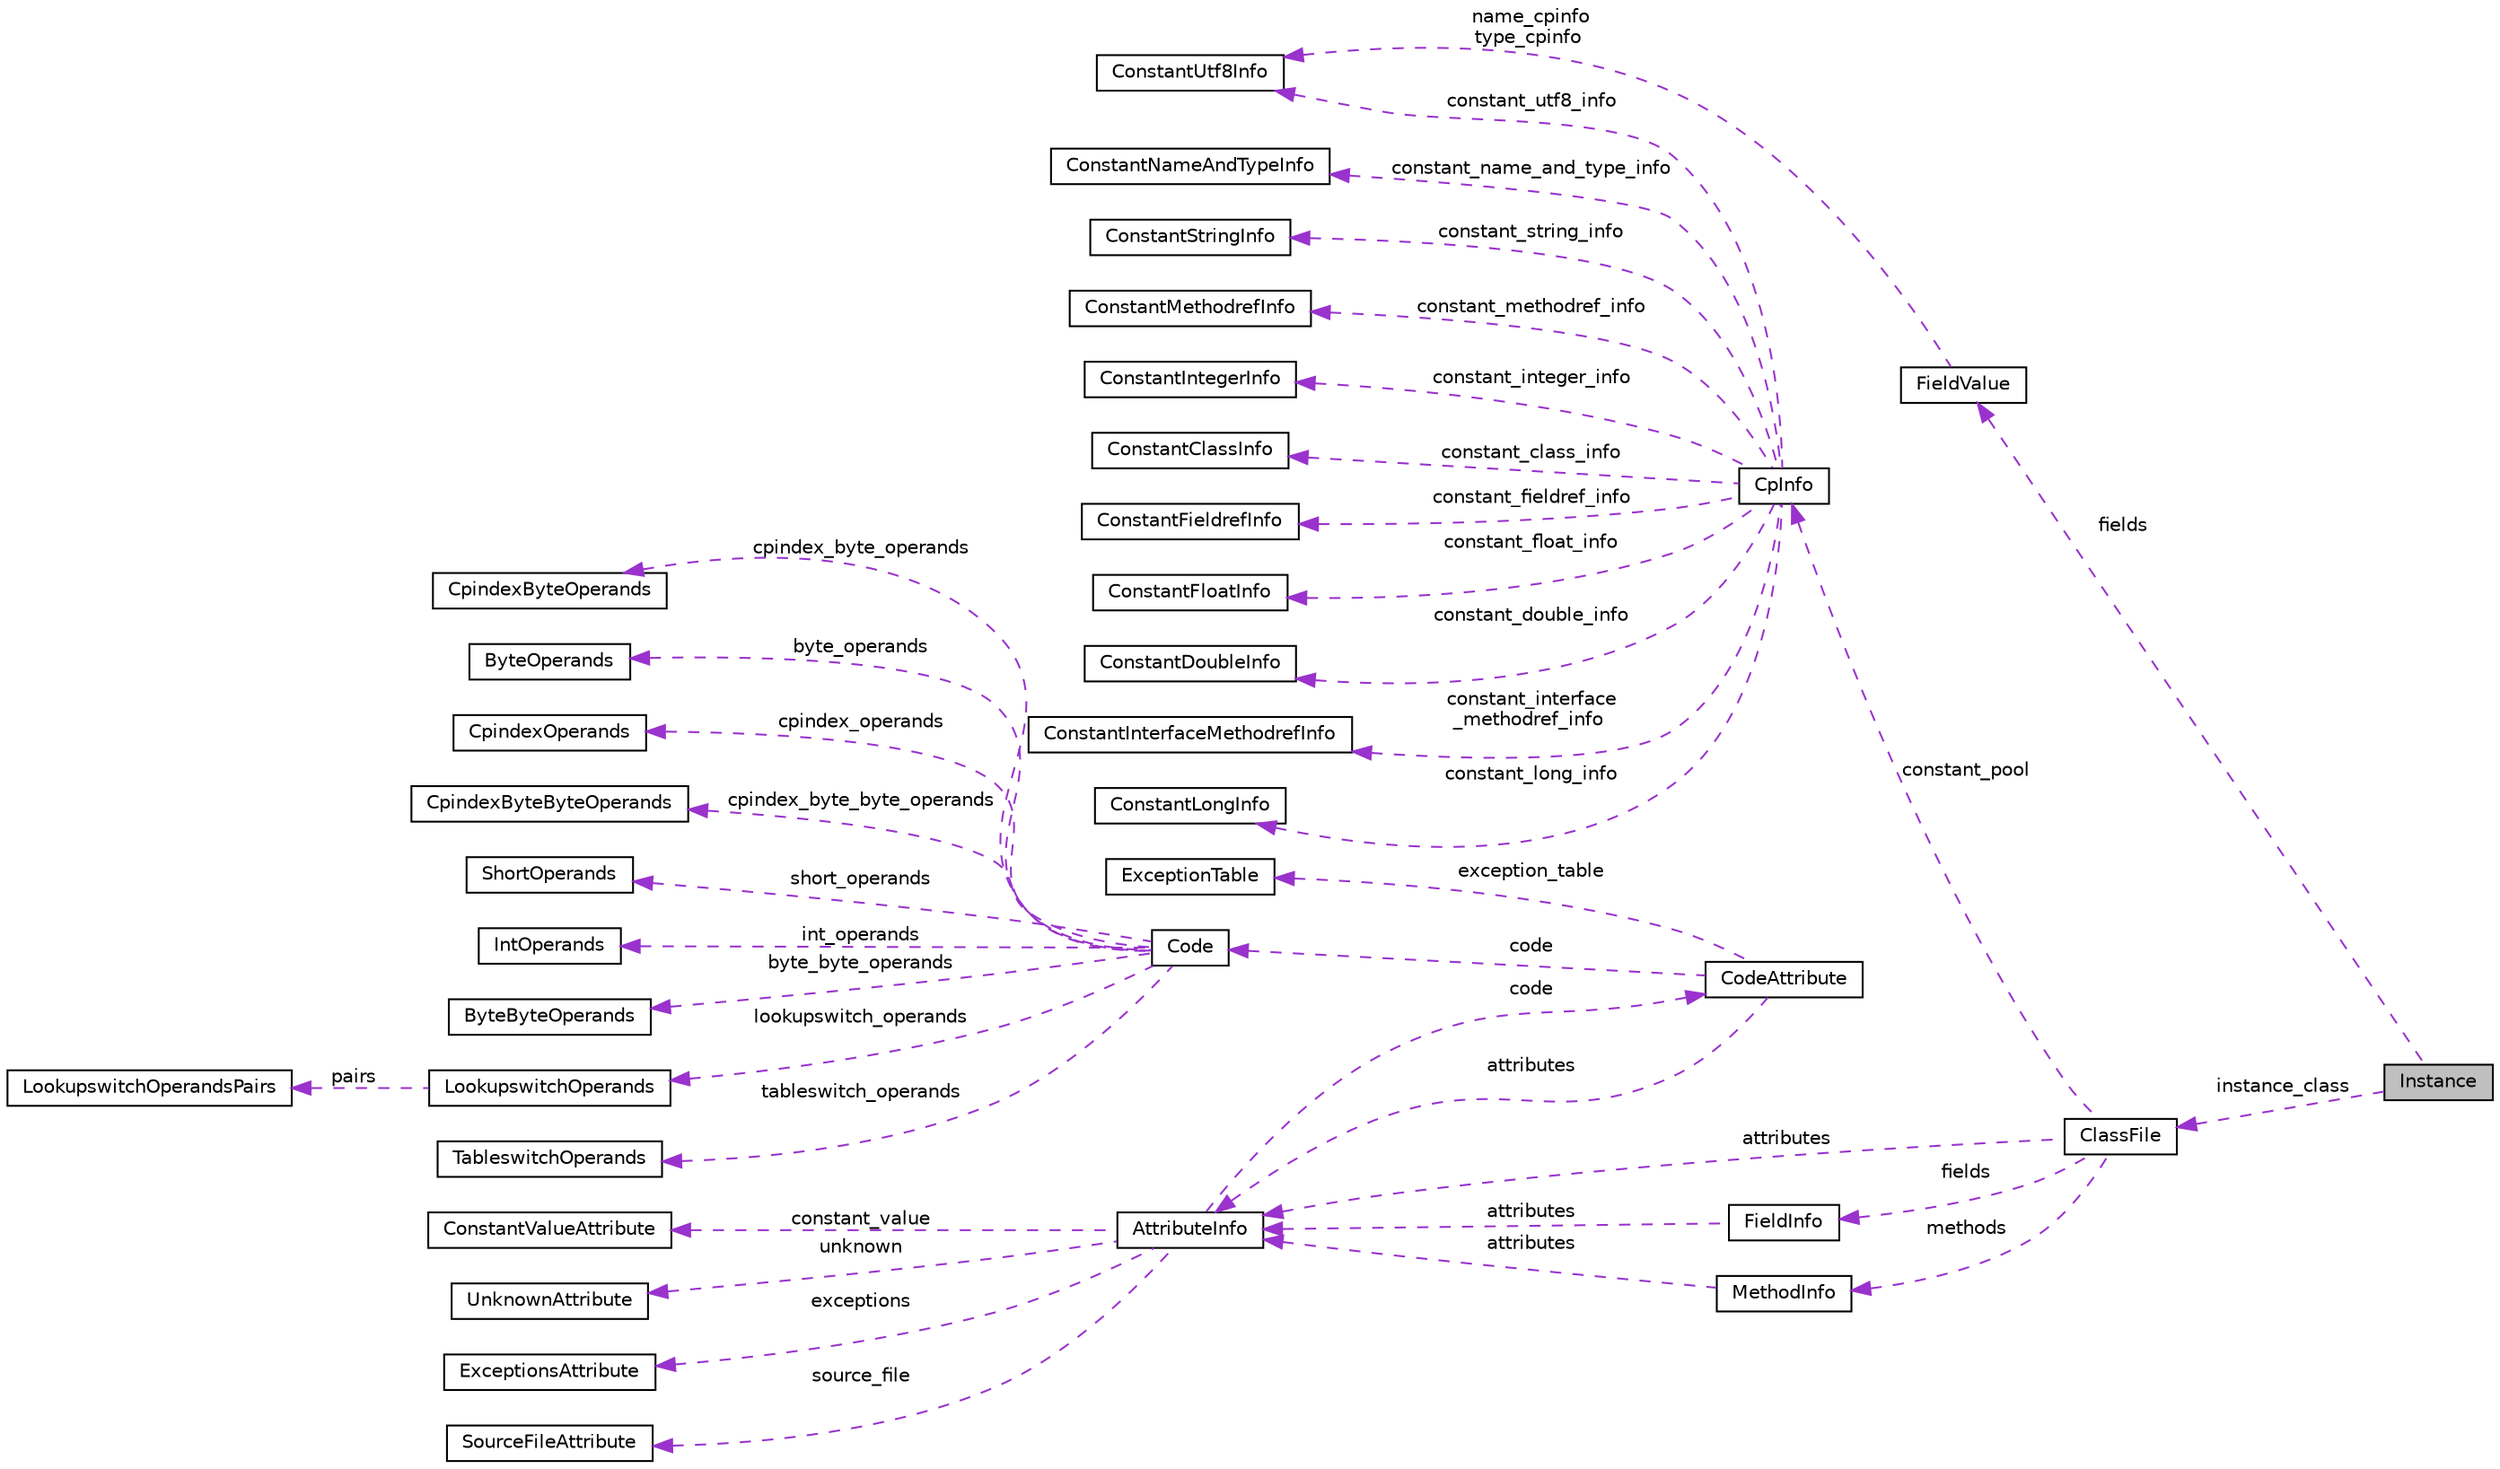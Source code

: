 digraph "Instance"
{
 // LATEX_PDF_SIZE
  edge [fontname="Helvetica",fontsize="10",labelfontname="Helvetica",labelfontsize="10"];
  node [fontname="Helvetica",fontsize="10",shape=record];
  rankdir="LR";
  Node1 [label="Instance",height=0.2,width=0.4,color="black", fillcolor="grey75", style="filled", fontcolor="black",tooltip=" "];
  Node2 -> Node1 [dir="back",color="darkorchid3",fontsize="10",style="dashed",label=" instance_class" ,fontname="Helvetica"];
  Node2 [label="ClassFile",height=0.2,width=0.4,color="black", fillcolor="white", style="filled",URL="$structClassFile.html",tooltip=" "];
  Node3 -> Node2 [dir="back",color="darkorchid3",fontsize="10",style="dashed",label=" attributes" ,fontname="Helvetica"];
  Node3 [label="AttributeInfo",height=0.2,width=0.4,color="black", fillcolor="white", style="filled",URL="$structAttributeInfo.html",tooltip=" "];
  Node4 -> Node3 [dir="back",color="darkorchid3",fontsize="10",style="dashed",label=" unknown" ,fontname="Helvetica"];
  Node4 [label="UnknownAttribute",height=0.2,width=0.4,color="black", fillcolor="white", style="filled",URL="$structUnknownAttribute.html",tooltip=" "];
  Node5 -> Node3 [dir="back",color="darkorchid3",fontsize="10",style="dashed",label=" exceptions" ,fontname="Helvetica"];
  Node5 [label="ExceptionsAttribute",height=0.2,width=0.4,color="black", fillcolor="white", style="filled",URL="$structExceptionsAttribute.html",tooltip=" "];
  Node6 -> Node3 [dir="back",color="darkorchid3",fontsize="10",style="dashed",label=" source_file" ,fontname="Helvetica"];
  Node6 [label="SourceFileAttribute",height=0.2,width=0.4,color="black", fillcolor="white", style="filled",URL="$structSourceFileAttribute.html",tooltip=" "];
  Node7 -> Node3 [dir="back",color="darkorchid3",fontsize="10",style="dashed",label=" code" ,fontname="Helvetica"];
  Node7 [label="CodeAttribute",height=0.2,width=0.4,color="black", fillcolor="white", style="filled",URL="$structCodeAttribute.html",tooltip=" "];
  Node3 -> Node7 [dir="back",color="darkorchid3",fontsize="10",style="dashed",label=" attributes" ,fontname="Helvetica"];
  Node8 -> Node7 [dir="back",color="darkorchid3",fontsize="10",style="dashed",label=" code" ,fontname="Helvetica"];
  Node8 [label="Code",height=0.2,width=0.4,color="black", fillcolor="white", style="filled",URL="$structCode.html",tooltip=" "];
  Node9 -> Node8 [dir="back",color="darkorchid3",fontsize="10",style="dashed",label=" short_operands" ,fontname="Helvetica"];
  Node9 [label="ShortOperands",height=0.2,width=0.4,color="black", fillcolor="white", style="filled",URL="$structShortOperands.html",tooltip=" "];
  Node10 -> Node8 [dir="back",color="darkorchid3",fontsize="10",style="dashed",label=" int_operands" ,fontname="Helvetica"];
  Node10 [label="IntOperands",height=0.2,width=0.4,color="black", fillcolor="white", style="filled",URL="$structIntOperands.html",tooltip=" "];
  Node11 -> Node8 [dir="back",color="darkorchid3",fontsize="10",style="dashed",label=" byte_byte_operands" ,fontname="Helvetica"];
  Node11 [label="ByteByteOperands",height=0.2,width=0.4,color="black", fillcolor="white", style="filled",URL="$structByteByteOperands.html",tooltip=" "];
  Node12 -> Node8 [dir="back",color="darkorchid3",fontsize="10",style="dashed",label=" lookupswitch_operands" ,fontname="Helvetica"];
  Node12 [label="LookupswitchOperands",height=0.2,width=0.4,color="black", fillcolor="white", style="filled",URL="$structLookupswitchOperands.html",tooltip=" "];
  Node13 -> Node12 [dir="back",color="darkorchid3",fontsize="10",style="dashed",label=" pairs" ,fontname="Helvetica"];
  Node13 [label="LookupswitchOperandsPairs",height=0.2,width=0.4,color="black", fillcolor="white", style="filled",URL="$structLookupswitchOperandsPairs.html",tooltip=" "];
  Node14 -> Node8 [dir="back",color="darkorchid3",fontsize="10",style="dashed",label=" tableswitch_operands" ,fontname="Helvetica"];
  Node14 [label="TableswitchOperands",height=0.2,width=0.4,color="black", fillcolor="white", style="filled",URL="$structTableswitchOperands.html",tooltip=" "];
  Node15 -> Node8 [dir="back",color="darkorchid3",fontsize="10",style="dashed",label=" cpindex_byte_operands" ,fontname="Helvetica"];
  Node15 [label="CpindexByteOperands",height=0.2,width=0.4,color="black", fillcolor="white", style="filled",URL="$structCpindexByteOperands.html",tooltip=" "];
  Node16 -> Node8 [dir="back",color="darkorchid3",fontsize="10",style="dashed",label=" byte_operands" ,fontname="Helvetica"];
  Node16 [label="ByteOperands",height=0.2,width=0.4,color="black", fillcolor="white", style="filled",URL="$structByteOperands.html",tooltip=" "];
  Node17 -> Node8 [dir="back",color="darkorchid3",fontsize="10",style="dashed",label=" cpindex_operands" ,fontname="Helvetica"];
  Node17 [label="CpindexOperands",height=0.2,width=0.4,color="black", fillcolor="white", style="filled",URL="$structCpindexOperands.html",tooltip=" "];
  Node18 -> Node8 [dir="back",color="darkorchid3",fontsize="10",style="dashed",label=" cpindex_byte_byte_operands" ,fontname="Helvetica"];
  Node18 [label="CpindexByteByteOperands",height=0.2,width=0.4,color="black", fillcolor="white", style="filled",URL="$structCpindexByteByteOperands.html",tooltip=" "];
  Node19 -> Node7 [dir="back",color="darkorchid3",fontsize="10",style="dashed",label=" exception_table" ,fontname="Helvetica"];
  Node19 [label="ExceptionTable",height=0.2,width=0.4,color="black", fillcolor="white", style="filled",URL="$structExceptionTable.html",tooltip=" "];
  Node20 -> Node3 [dir="back",color="darkorchid3",fontsize="10",style="dashed",label=" constant_value" ,fontname="Helvetica"];
  Node20 [label="ConstantValueAttribute",height=0.2,width=0.4,color="black", fillcolor="white", style="filled",URL="$structConstantValueAttribute.html",tooltip="É atributo."];
  Node21 -> Node2 [dir="back",color="darkorchid3",fontsize="10",style="dashed",label=" constant_pool" ,fontname="Helvetica"];
  Node21 [label="CpInfo",height=0.2,width=0.4,color="black", fillcolor="white", style="filled",URL="$structCpInfo.html",tooltip=" "];
  Node22 -> Node21 [dir="back",color="darkorchid3",fontsize="10",style="dashed",label=" constant_double_info" ,fontname="Helvetica"];
  Node22 [label="ConstantDoubleInfo",height=0.2,width=0.4,color="black", fillcolor="white", style="filled",URL="$structConstantDoubleInfo.html",tooltip=" "];
  Node23 -> Node21 [dir="back",color="darkorchid3",fontsize="10",style="dashed",label=" constant_interface\l_methodref_info" ,fontname="Helvetica"];
  Node23 [label="ConstantInterfaceMethodrefInfo",height=0.2,width=0.4,color="black", fillcolor="white", style="filled",URL="$structConstantInterfaceMethodrefInfo.html",tooltip=" "];
  Node24 -> Node21 [dir="back",color="darkorchid3",fontsize="10",style="dashed",label=" constant_long_info" ,fontname="Helvetica"];
  Node24 [label="ConstantLongInfo",height=0.2,width=0.4,color="black", fillcolor="white", style="filled",URL="$structConstantLongInfo.html",tooltip=" "];
  Node25 -> Node21 [dir="back",color="darkorchid3",fontsize="10",style="dashed",label=" constant_utf8_info" ,fontname="Helvetica"];
  Node25 [label="ConstantUtf8Info",height=0.2,width=0.4,color="black", fillcolor="white", style="filled",URL="$structConstantUtf8Info.html",tooltip=" "];
  Node26 -> Node21 [dir="back",color="darkorchid3",fontsize="10",style="dashed",label=" constant_name_and_type_info" ,fontname="Helvetica"];
  Node26 [label="ConstantNameAndTypeInfo",height=0.2,width=0.4,color="black", fillcolor="white", style="filled",URL="$structConstantNameAndTypeInfo.html",tooltip=" "];
  Node27 -> Node21 [dir="back",color="darkorchid3",fontsize="10",style="dashed",label=" constant_string_info" ,fontname="Helvetica"];
  Node27 [label="ConstantStringInfo",height=0.2,width=0.4,color="black", fillcolor="white", style="filled",URL="$structConstantStringInfo.html",tooltip=" "];
  Node28 -> Node21 [dir="back",color="darkorchid3",fontsize="10",style="dashed",label=" constant_methodref_info" ,fontname="Helvetica"];
  Node28 [label="ConstantMethodrefInfo",height=0.2,width=0.4,color="black", fillcolor="white", style="filled",URL="$structConstantMethodrefInfo.html",tooltip=" "];
  Node29 -> Node21 [dir="back",color="darkorchid3",fontsize="10",style="dashed",label=" constant_integer_info" ,fontname="Helvetica"];
  Node29 [label="ConstantIntegerInfo",height=0.2,width=0.4,color="black", fillcolor="white", style="filled",URL="$structConstantIntegerInfo.html",tooltip=" "];
  Node30 -> Node21 [dir="back",color="darkorchid3",fontsize="10",style="dashed",label=" constant_class_info" ,fontname="Helvetica"];
  Node30 [label="ConstantClassInfo",height=0.2,width=0.4,color="black", fillcolor="white", style="filled",URL="$structConstantClassInfo.html",tooltip=" "];
  Node31 -> Node21 [dir="back",color="darkorchid3",fontsize="10",style="dashed",label=" constant_fieldref_info" ,fontname="Helvetica"];
  Node31 [label="ConstantFieldrefInfo",height=0.2,width=0.4,color="black", fillcolor="white", style="filled",URL="$structConstantFieldrefInfo.html",tooltip=" "];
  Node32 -> Node21 [dir="back",color="darkorchid3",fontsize="10",style="dashed",label=" constant_float_info" ,fontname="Helvetica"];
  Node32 [label="ConstantFloatInfo",height=0.2,width=0.4,color="black", fillcolor="white", style="filled",URL="$structConstantFloatInfo.html",tooltip=" "];
  Node33 -> Node2 [dir="back",color="darkorchid3",fontsize="10",style="dashed",label=" fields" ,fontname="Helvetica"];
  Node33 [label="FieldInfo",height=0.2,width=0.4,color="black", fillcolor="white", style="filled",URL="$structFieldInfo.html",tooltip=" "];
  Node3 -> Node33 [dir="back",color="darkorchid3",fontsize="10",style="dashed",label=" attributes" ,fontname="Helvetica"];
  Node34 -> Node2 [dir="back",color="darkorchid3",fontsize="10",style="dashed",label=" methods" ,fontname="Helvetica"];
  Node34 [label="MethodInfo",height=0.2,width=0.4,color="black", fillcolor="white", style="filled",URL="$structMethodInfo.html",tooltip=" "];
  Node3 -> Node34 [dir="back",color="darkorchid3",fontsize="10",style="dashed",label=" attributes" ,fontname="Helvetica"];
  Node35 -> Node1 [dir="back",color="darkorchid3",fontsize="10",style="dashed",label=" fields" ,fontname="Helvetica"];
  Node35 [label="FieldValue",height=0.2,width=0.4,color="black", fillcolor="white", style="filled",URL="$structFieldValue.html",tooltip=" "];
  Node25 -> Node35 [dir="back",color="darkorchid3",fontsize="10",style="dashed",label=" name_cpinfo\ntype_cpinfo" ,fontname="Helvetica"];
}
